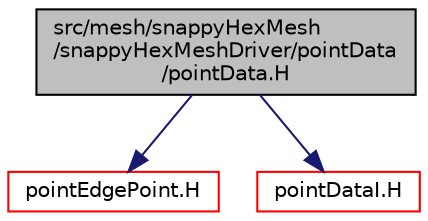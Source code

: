 digraph "src/mesh/snappyHexMesh/snappyHexMeshDriver/pointData/pointData.H"
{
  bgcolor="transparent";
  edge [fontname="Helvetica",fontsize="10",labelfontname="Helvetica",labelfontsize="10"];
  node [fontname="Helvetica",fontsize="10",shape=record];
  Node1 [label="src/mesh/snappyHexMesh\l/snappyHexMeshDriver/pointData\l/pointData.H",height=0.2,width=0.4,color="black", fillcolor="grey75", style="filled", fontcolor="black"];
  Node1 -> Node2 [color="midnightblue",fontsize="10",style="solid",fontname="Helvetica"];
  Node2 [label="pointEdgePoint.H",height=0.2,width=0.4,color="red",URL="$a07335.html"];
  Node1 -> Node3 [color="midnightblue",fontsize="10",style="solid",fontname="Helvetica"];
  Node3 [label="pointDataI.H",height=0.2,width=0.4,color="red",URL="$a07297.html"];
}
